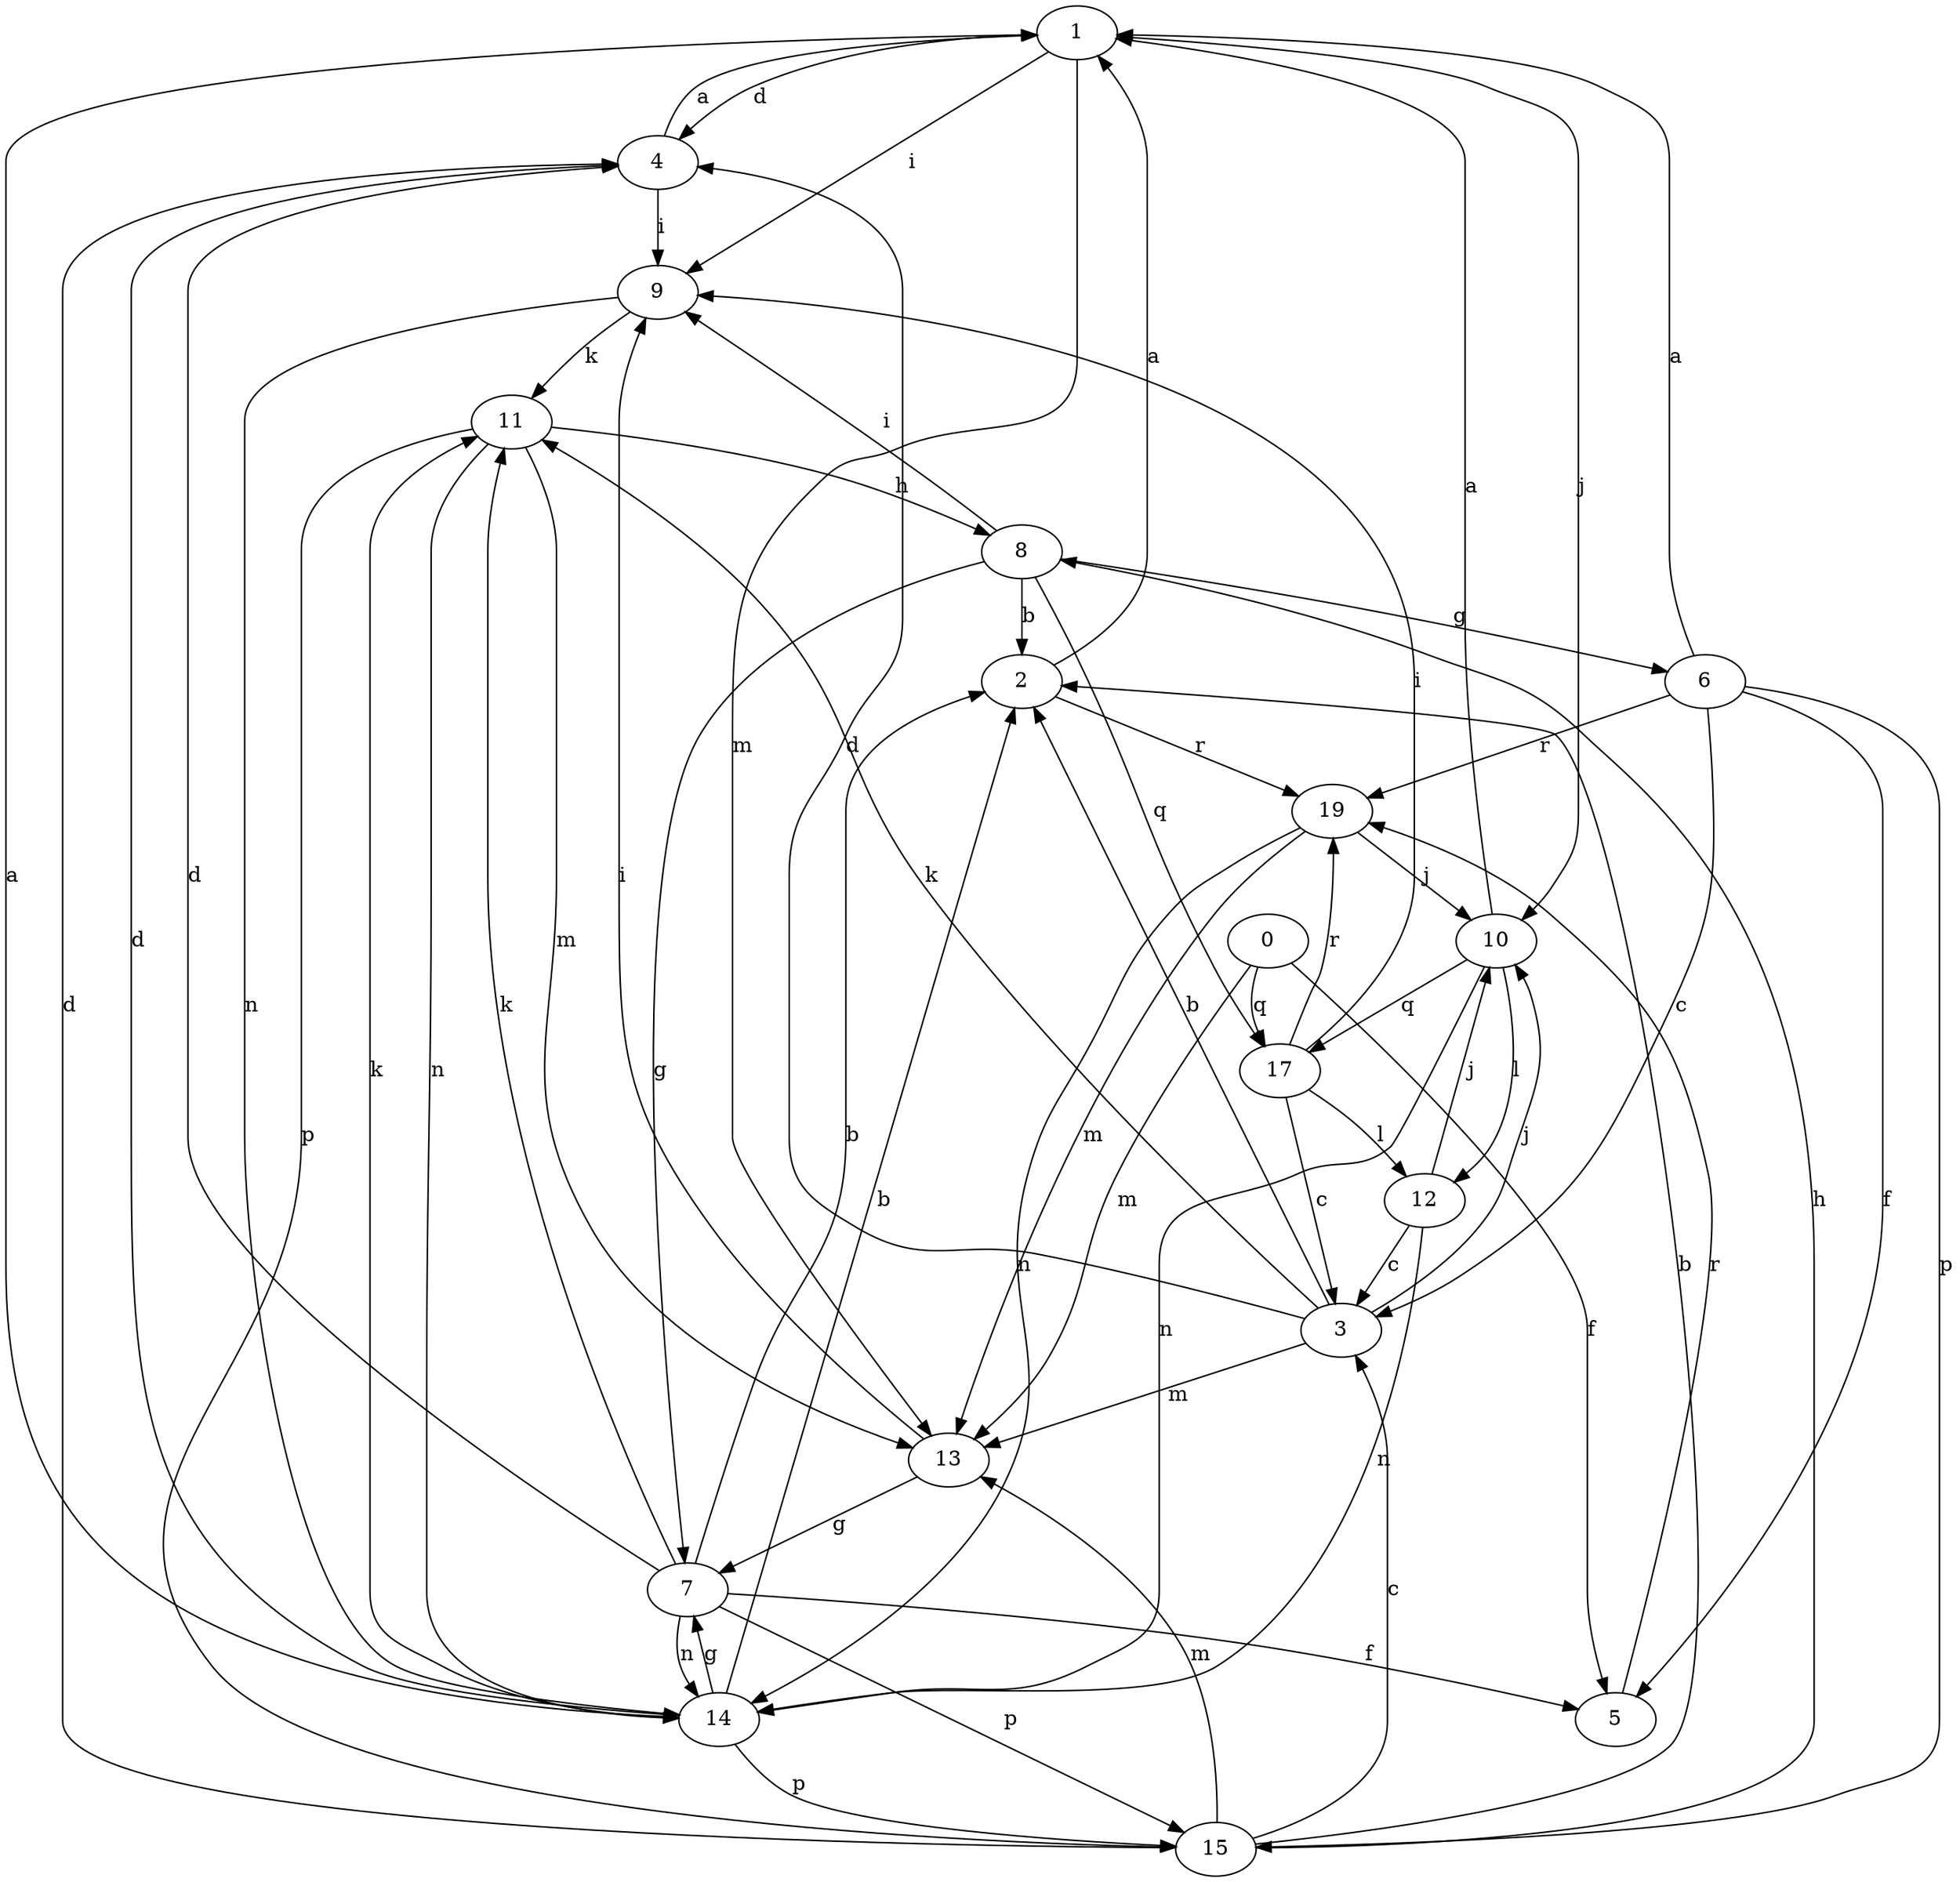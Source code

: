 strict digraph  {
1;
2;
3;
4;
5;
6;
7;
8;
9;
10;
11;
12;
13;
0;
14;
15;
17;
19;
1 -> 4  [label=d];
1 -> 9  [label=i];
1 -> 10  [label=j];
1 -> 13  [label=m];
2 -> 1  [label=a];
2 -> 19  [label=r];
3 -> 2  [label=b];
3 -> 4  [label=d];
3 -> 10  [label=j];
3 -> 11  [label=k];
3 -> 13  [label=m];
4 -> 1  [label=a];
4 -> 9  [label=i];
5 -> 19  [label=r];
6 -> 1  [label=a];
6 -> 3  [label=c];
6 -> 5  [label=f];
6 -> 15  [label=p];
6 -> 19  [label=r];
7 -> 2  [label=b];
7 -> 4  [label=d];
7 -> 5  [label=f];
7 -> 11  [label=k];
7 -> 14  [label=n];
7 -> 15  [label=p];
8 -> 2  [label=b];
8 -> 6  [label=g];
8 -> 7  [label=g];
8 -> 9  [label=i];
8 -> 17  [label=q];
9 -> 11  [label=k];
9 -> 14  [label=n];
10 -> 1  [label=a];
10 -> 12  [label=l];
10 -> 14  [label=n];
10 -> 17  [label=q];
11 -> 8  [label=h];
11 -> 13  [label=m];
11 -> 14  [label=n];
11 -> 15  [label=p];
12 -> 3  [label=c];
12 -> 10  [label=j];
12 -> 14  [label=n];
13 -> 7  [label=g];
13 -> 9  [label=i];
0 -> 5  [label=f];
0 -> 13  [label=m];
0 -> 17  [label=q];
14 -> 1  [label=a];
14 -> 2  [label=b];
14 -> 4  [label=d];
14 -> 7  [label=g];
14 -> 11  [label=k];
14 -> 15  [label=p];
15 -> 2  [label=b];
15 -> 3  [label=c];
15 -> 4  [label=d];
15 -> 8  [label=h];
15 -> 13  [label=m];
17 -> 3  [label=c];
17 -> 9  [label=i];
17 -> 12  [label=l];
17 -> 19  [label=r];
19 -> 10  [label=j];
19 -> 13  [label=m];
19 -> 14  [label=n];
}
